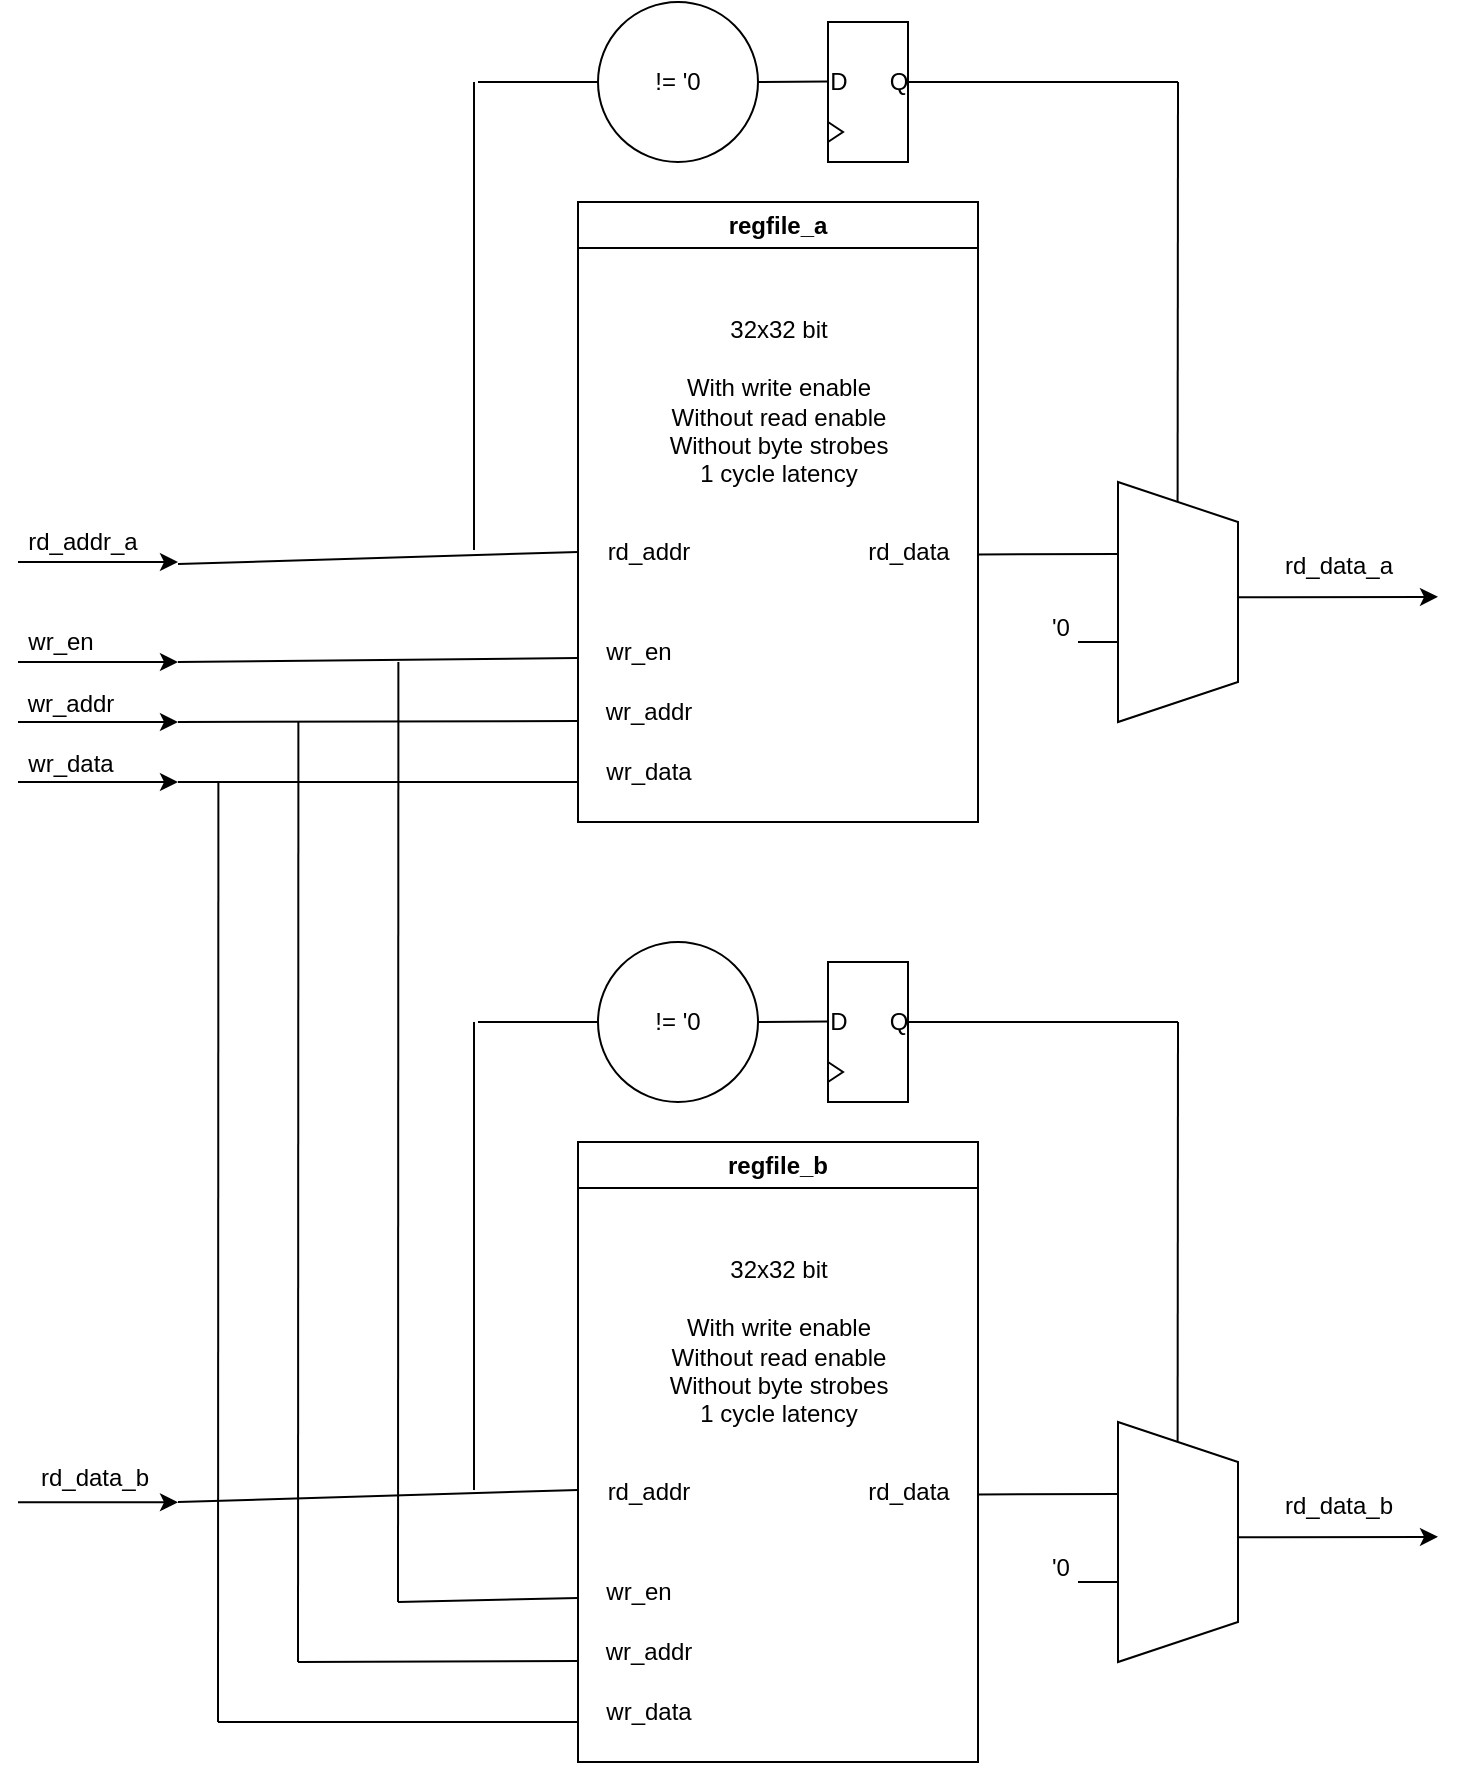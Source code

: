 <mxfile version="24.7.10">
  <diagram name="Page-1" id="rVEvB9oO7Ewsfvyc5TNv">
    <mxGraphModel dx="1753" dy="935" grid="1" gridSize="10" guides="1" tooltips="1" connect="1" arrows="1" fold="1" page="1" pageScale="1" pageWidth="850" pageHeight="1100" math="0" shadow="0">
      <root>
        <mxCell id="0" />
        <mxCell id="1" parent="0" />
        <mxCell id="pMKNGS_N2-amHeIi_u-J-4" value="regfile_a" style="swimlane;whiteSpace=wrap;html=1;" parent="1" vertex="1">
          <mxGeometry x="354" y="190" width="200" height="310" as="geometry" />
        </mxCell>
        <mxCell id="pMKNGS_N2-amHeIi_u-J-5" value="&lt;div&gt;32x32 bit&lt;/div&gt;&lt;div&gt;&lt;br&gt;&lt;/div&gt;&lt;div&gt;With write enable&lt;/div&gt;&lt;div&gt;Without read enable&lt;br&gt;&lt;/div&gt;&lt;div&gt;Without byte strobes&lt;/div&gt;&lt;div&gt;1 cycle latency&lt;br&gt;&lt;/div&gt;" style="text;html=1;align=center;verticalAlign=middle;resizable=0;points=[];autosize=1;strokeColor=none;fillColor=none;" parent="pMKNGS_N2-amHeIi_u-J-4" vertex="1">
          <mxGeometry x="30" y="50" width="140" height="100" as="geometry" />
        </mxCell>
        <mxCell id="pMKNGS_N2-amHeIi_u-J-6" value="rd_addr" style="text;html=1;align=center;verticalAlign=middle;resizable=0;points=[];autosize=1;strokeColor=none;fillColor=none;" parent="pMKNGS_N2-amHeIi_u-J-4" vertex="1">
          <mxGeometry y="160" width="70" height="30" as="geometry" />
        </mxCell>
        <mxCell id="pMKNGS_N2-amHeIi_u-J-18" value="&lt;div&gt;wr_en&lt;/div&gt;" style="text;html=1;align=center;verticalAlign=middle;resizable=0;points=[];autosize=1;strokeColor=none;fillColor=none;" parent="pMKNGS_N2-amHeIi_u-J-4" vertex="1">
          <mxGeometry y="210" width="60" height="30" as="geometry" />
        </mxCell>
        <mxCell id="pMKNGS_N2-amHeIi_u-J-16" value="&lt;div&gt;wr_addr&lt;br&gt;&lt;/div&gt;" style="text;html=1;align=center;verticalAlign=middle;resizable=0;points=[];autosize=1;strokeColor=none;fillColor=none;" parent="pMKNGS_N2-amHeIi_u-J-4" vertex="1">
          <mxGeometry y="240" width="70" height="30" as="geometry" />
        </mxCell>
        <mxCell id="pMKNGS_N2-amHeIi_u-J-17" value="&lt;div&gt;wr_data&lt;/div&gt;" style="text;html=1;align=center;verticalAlign=middle;resizable=0;points=[];autosize=1;strokeColor=none;fillColor=none;" parent="pMKNGS_N2-amHeIi_u-J-4" vertex="1">
          <mxGeometry y="270" width="70" height="30" as="geometry" />
        </mxCell>
        <mxCell id="pMKNGS_N2-amHeIi_u-J-19" value="&lt;div&gt;rd_data&lt;/div&gt;" style="text;html=1;align=center;verticalAlign=middle;resizable=0;points=[];autosize=1;strokeColor=none;fillColor=none;" parent="pMKNGS_N2-amHeIi_u-J-4" vertex="1">
          <mxGeometry x="130" y="160" width="70" height="30" as="geometry" />
        </mxCell>
        <mxCell id="pMKNGS_N2-amHeIi_u-J-20" value="!= &#39;0" style="ellipse;whiteSpace=wrap;html=1;aspect=fixed;" parent="1" vertex="1">
          <mxGeometry x="364" y="90" width="80" height="80" as="geometry" />
        </mxCell>
        <mxCell id="pMKNGS_N2-amHeIi_u-J-22" value="" style="endArrow=none;html=1;rounded=0;" parent="1" edge="1">
          <mxGeometry width="50" height="50" relative="1" as="geometry">
            <mxPoint x="302" y="364" as="sourcePoint" />
            <mxPoint x="302" y="130" as="targetPoint" />
          </mxGeometry>
        </mxCell>
        <mxCell id="pMKNGS_N2-amHeIi_u-J-24" value="" style="endArrow=none;html=1;rounded=0;" parent="1" edge="1">
          <mxGeometry width="50" height="50" relative="1" as="geometry">
            <mxPoint x="304" y="130" as="sourcePoint" />
            <mxPoint x="364" y="130" as="targetPoint" />
          </mxGeometry>
        </mxCell>
        <mxCell id="pMKNGS_N2-amHeIi_u-J-25" value="" style="rounded=0;whiteSpace=wrap;html=1;" parent="1" vertex="1">
          <mxGeometry x="479" y="100" width="40" height="70" as="geometry" />
        </mxCell>
        <mxCell id="pMKNGS_N2-amHeIi_u-J-26" value="" style="triangle;whiteSpace=wrap;html=1;" parent="1" vertex="1">
          <mxGeometry x="479" y="150" width="7.5" height="10" as="geometry" />
        </mxCell>
        <mxCell id="pMKNGS_N2-amHeIi_u-J-27" value="&lt;div&gt;D&lt;/div&gt;" style="text;html=1;align=center;verticalAlign=middle;resizable=0;points=[];autosize=1;strokeColor=none;fillColor=none;" parent="1" vertex="1">
          <mxGeometry x="469" y="115" width="30" height="30" as="geometry" />
        </mxCell>
        <mxCell id="pMKNGS_N2-amHeIi_u-J-28" value="" style="endArrow=none;html=1;rounded=0;" parent="1" edge="1">
          <mxGeometry width="50" height="50" relative="1" as="geometry">
            <mxPoint x="444" y="130" as="sourcePoint" />
            <mxPoint x="479" y="129.8" as="targetPoint" />
          </mxGeometry>
        </mxCell>
        <mxCell id="pMKNGS_N2-amHeIi_u-J-29" value="&lt;div&gt;Q&lt;/div&gt;" style="text;html=1;align=center;verticalAlign=middle;resizable=0;points=[];autosize=1;strokeColor=none;fillColor=none;" parent="1" vertex="1">
          <mxGeometry x="499" y="115" width="30" height="30" as="geometry" />
        </mxCell>
        <mxCell id="pMKNGS_N2-amHeIi_u-J-30" value="" style="shape=trapezoid;perimeter=trapezoidPerimeter;whiteSpace=wrap;html=1;fixedSize=1;direction=south;" parent="1" vertex="1">
          <mxGeometry x="624" y="330" width="60" height="120" as="geometry" />
        </mxCell>
        <mxCell id="pMKNGS_N2-amHeIi_u-J-31" value="" style="endArrow=none;html=1;rounded=0;entryX=0.333;entryY=1;entryDx=0;entryDy=0;entryPerimeter=0;" parent="1" edge="1">
          <mxGeometry width="50" height="50" relative="1" as="geometry">
            <mxPoint x="554" y="366.2" as="sourcePoint" />
            <mxPoint x="624" y="365.96" as="targetPoint" />
          </mxGeometry>
        </mxCell>
        <mxCell id="pMKNGS_N2-amHeIi_u-J-32" value="" style="endArrow=none;html=1;rounded=0;entryX=0.333;entryY=1;entryDx=0;entryDy=0;entryPerimeter=0;" parent="1" edge="1">
          <mxGeometry width="50" height="50" relative="1" as="geometry">
            <mxPoint x="604" y="410" as="sourcePoint" />
            <mxPoint x="624" y="410" as="targetPoint" />
          </mxGeometry>
        </mxCell>
        <mxCell id="pMKNGS_N2-amHeIi_u-J-33" value="&#39;0" style="text;html=1;align=center;verticalAlign=middle;resizable=0;points=[];autosize=1;strokeColor=none;fillColor=none;" parent="1" vertex="1">
          <mxGeometry x="580" y="388" width="30" height="30" as="geometry" />
        </mxCell>
        <mxCell id="pMKNGS_N2-amHeIi_u-J-35" value="" style="endArrow=none;html=1;rounded=0;" parent="1" edge="1">
          <mxGeometry width="50" height="50" relative="1" as="geometry">
            <mxPoint x="519" y="130" as="sourcePoint" />
            <mxPoint x="654" y="130" as="targetPoint" />
          </mxGeometry>
        </mxCell>
        <mxCell id="pMKNGS_N2-amHeIi_u-J-36" value="" style="endArrow=none;html=1;rounded=0;" parent="1" edge="1">
          <mxGeometry width="50" height="50" relative="1" as="geometry">
            <mxPoint x="653.8" y="340" as="sourcePoint" />
            <mxPoint x="654" y="130" as="targetPoint" />
          </mxGeometry>
        </mxCell>
        <mxCell id="pMKNGS_N2-amHeIi_u-J-37" value="" style="endArrow=none;html=1;rounded=0;entryX=0;entryY=0.333;entryDx=0;entryDy=0;entryPerimeter=0;" parent="1" edge="1">
          <mxGeometry width="50" height="50" relative="1" as="geometry">
            <mxPoint x="154" y="420" as="sourcePoint" />
            <mxPoint x="354" y="418" as="targetPoint" />
          </mxGeometry>
        </mxCell>
        <mxCell id="pMKNGS_N2-amHeIi_u-J-38" value="" style="endArrow=none;html=1;rounded=0;entryX=0;entryY=0.333;entryDx=0;entryDy=0;entryPerimeter=0;" parent="1" edge="1">
          <mxGeometry width="50" height="50" relative="1" as="geometry">
            <mxPoint x="154" y="450" as="sourcePoint" />
            <mxPoint x="354" y="449.52" as="targetPoint" />
          </mxGeometry>
        </mxCell>
        <mxCell id="pMKNGS_N2-amHeIi_u-J-39" value="" style="endArrow=none;html=1;rounded=0;entryX=0;entryY=0.333;entryDx=0;entryDy=0;entryPerimeter=0;" parent="1" edge="1">
          <mxGeometry width="50" height="50" relative="1" as="geometry">
            <mxPoint x="154" y="480" as="sourcePoint" />
            <mxPoint x="354" y="480" as="targetPoint" />
          </mxGeometry>
        </mxCell>
        <mxCell id="pMKNGS_N2-amHeIi_u-J-65" value="regfile_b" style="swimlane;whiteSpace=wrap;html=1;" parent="1" vertex="1">
          <mxGeometry x="354" y="660" width="200" height="310" as="geometry" />
        </mxCell>
        <mxCell id="pMKNGS_N2-amHeIi_u-J-66" value="&lt;div&gt;32x32 bit&lt;/div&gt;&lt;div&gt;&lt;br&gt;&lt;/div&gt;&lt;div&gt;With write enable&lt;/div&gt;&lt;div&gt;Without read enable&lt;br&gt;&lt;/div&gt;&lt;div&gt;Without byte strobes&lt;/div&gt;&lt;div&gt;1 cycle latency&lt;br&gt;&lt;/div&gt;" style="text;html=1;align=center;verticalAlign=middle;resizable=0;points=[];autosize=1;strokeColor=none;fillColor=none;" parent="pMKNGS_N2-amHeIi_u-J-65" vertex="1">
          <mxGeometry x="30" y="50" width="140" height="100" as="geometry" />
        </mxCell>
        <mxCell id="pMKNGS_N2-amHeIi_u-J-67" value="rd_addr" style="text;html=1;align=center;verticalAlign=middle;resizable=0;points=[];autosize=1;strokeColor=none;fillColor=none;" parent="pMKNGS_N2-amHeIi_u-J-65" vertex="1">
          <mxGeometry y="160" width="70" height="30" as="geometry" />
        </mxCell>
        <mxCell id="pMKNGS_N2-amHeIi_u-J-68" value="&lt;div&gt;wr_en&lt;/div&gt;" style="text;html=1;align=center;verticalAlign=middle;resizable=0;points=[];autosize=1;strokeColor=none;fillColor=none;" parent="pMKNGS_N2-amHeIi_u-J-65" vertex="1">
          <mxGeometry y="210" width="60" height="30" as="geometry" />
        </mxCell>
        <mxCell id="pMKNGS_N2-amHeIi_u-J-69" value="&lt;div&gt;wr_addr&lt;br&gt;&lt;/div&gt;" style="text;html=1;align=center;verticalAlign=middle;resizable=0;points=[];autosize=1;strokeColor=none;fillColor=none;" parent="pMKNGS_N2-amHeIi_u-J-65" vertex="1">
          <mxGeometry y="240" width="70" height="30" as="geometry" />
        </mxCell>
        <mxCell id="pMKNGS_N2-amHeIi_u-J-70" value="&lt;div&gt;wr_data&lt;/div&gt;" style="text;html=1;align=center;verticalAlign=middle;resizable=0;points=[];autosize=1;strokeColor=none;fillColor=none;" parent="pMKNGS_N2-amHeIi_u-J-65" vertex="1">
          <mxGeometry y="270" width="70" height="30" as="geometry" />
        </mxCell>
        <mxCell id="pMKNGS_N2-amHeIi_u-J-71" value="&lt;div&gt;rd_data&lt;/div&gt;" style="text;html=1;align=center;verticalAlign=middle;resizable=0;points=[];autosize=1;strokeColor=none;fillColor=none;" parent="pMKNGS_N2-amHeIi_u-J-65" vertex="1">
          <mxGeometry x="130" y="160" width="70" height="30" as="geometry" />
        </mxCell>
        <mxCell id="pMKNGS_N2-amHeIi_u-J-72" value="!= &#39;0" style="ellipse;whiteSpace=wrap;html=1;aspect=fixed;" parent="1" vertex="1">
          <mxGeometry x="364" y="560" width="80" height="80" as="geometry" />
        </mxCell>
        <mxCell id="pMKNGS_N2-amHeIi_u-J-73" value="" style="endArrow=none;html=1;rounded=0;entryX=0;entryY=0.333;entryDx=0;entryDy=0;entryPerimeter=0;" parent="1" edge="1">
          <mxGeometry width="50" height="50" relative="1" as="geometry">
            <mxPoint x="154" y="840" as="sourcePoint" />
            <mxPoint x="354" y="833.99" as="targetPoint" />
          </mxGeometry>
        </mxCell>
        <mxCell id="pMKNGS_N2-amHeIi_u-J-74" value="" style="endArrow=none;html=1;rounded=0;" parent="1" edge="1">
          <mxGeometry width="50" height="50" relative="1" as="geometry">
            <mxPoint x="302" y="834" as="sourcePoint" />
            <mxPoint x="302" y="600" as="targetPoint" />
          </mxGeometry>
        </mxCell>
        <mxCell id="pMKNGS_N2-amHeIi_u-J-75" value="" style="endArrow=none;html=1;rounded=0;" parent="1" edge="1">
          <mxGeometry width="50" height="50" relative="1" as="geometry">
            <mxPoint x="304" y="600" as="sourcePoint" />
            <mxPoint x="364" y="600" as="targetPoint" />
          </mxGeometry>
        </mxCell>
        <mxCell id="pMKNGS_N2-amHeIi_u-J-76" value="" style="rounded=0;whiteSpace=wrap;html=1;" parent="1" vertex="1">
          <mxGeometry x="479" y="570" width="40" height="70" as="geometry" />
        </mxCell>
        <mxCell id="pMKNGS_N2-amHeIi_u-J-77" value="" style="triangle;whiteSpace=wrap;html=1;" parent="1" vertex="1">
          <mxGeometry x="479" y="620" width="7.5" height="10" as="geometry" />
        </mxCell>
        <mxCell id="pMKNGS_N2-amHeIi_u-J-78" value="&lt;div&gt;D&lt;/div&gt;" style="text;html=1;align=center;verticalAlign=middle;resizable=0;points=[];autosize=1;strokeColor=none;fillColor=none;" parent="1" vertex="1">
          <mxGeometry x="469" y="585" width="30" height="30" as="geometry" />
        </mxCell>
        <mxCell id="pMKNGS_N2-amHeIi_u-J-79" value="" style="endArrow=none;html=1;rounded=0;" parent="1" edge="1">
          <mxGeometry width="50" height="50" relative="1" as="geometry">
            <mxPoint x="444" y="600" as="sourcePoint" />
            <mxPoint x="479" y="599.8" as="targetPoint" />
          </mxGeometry>
        </mxCell>
        <mxCell id="pMKNGS_N2-amHeIi_u-J-80" value="&lt;div&gt;Q&lt;/div&gt;" style="text;html=1;align=center;verticalAlign=middle;resizable=0;points=[];autosize=1;strokeColor=none;fillColor=none;" parent="1" vertex="1">
          <mxGeometry x="499" y="585" width="30" height="30" as="geometry" />
        </mxCell>
        <mxCell id="pMKNGS_N2-amHeIi_u-J-81" value="" style="shape=trapezoid;perimeter=trapezoidPerimeter;whiteSpace=wrap;html=1;fixedSize=1;direction=south;" parent="1" vertex="1">
          <mxGeometry x="624" y="800" width="60" height="120" as="geometry" />
        </mxCell>
        <mxCell id="pMKNGS_N2-amHeIi_u-J-82" value="" style="endArrow=none;html=1;rounded=0;entryX=0.333;entryY=1;entryDx=0;entryDy=0;entryPerimeter=0;" parent="1" edge="1">
          <mxGeometry width="50" height="50" relative="1" as="geometry">
            <mxPoint x="554" y="836.2" as="sourcePoint" />
            <mxPoint x="624" y="835.96" as="targetPoint" />
          </mxGeometry>
        </mxCell>
        <mxCell id="pMKNGS_N2-amHeIi_u-J-83" value="" style="endArrow=none;html=1;rounded=0;entryX=0.333;entryY=1;entryDx=0;entryDy=0;entryPerimeter=0;" parent="1" edge="1">
          <mxGeometry width="50" height="50" relative="1" as="geometry">
            <mxPoint x="604" y="880" as="sourcePoint" />
            <mxPoint x="624" y="880" as="targetPoint" />
          </mxGeometry>
        </mxCell>
        <mxCell id="pMKNGS_N2-amHeIi_u-J-84" value="&#39;0" style="text;html=1;align=center;verticalAlign=middle;resizable=0;points=[];autosize=1;strokeColor=none;fillColor=none;" parent="1" vertex="1">
          <mxGeometry x="580" y="858" width="30" height="30" as="geometry" />
        </mxCell>
        <mxCell id="pMKNGS_N2-amHeIi_u-J-85" value="" style="endArrow=none;html=1;rounded=0;" parent="1" edge="1">
          <mxGeometry width="50" height="50" relative="1" as="geometry">
            <mxPoint x="519" y="600" as="sourcePoint" />
            <mxPoint x="654" y="600" as="targetPoint" />
          </mxGeometry>
        </mxCell>
        <mxCell id="pMKNGS_N2-amHeIi_u-J-86" value="" style="endArrow=none;html=1;rounded=0;" parent="1" edge="1">
          <mxGeometry width="50" height="50" relative="1" as="geometry">
            <mxPoint x="653.8" y="810" as="sourcePoint" />
            <mxPoint x="654" y="600" as="targetPoint" />
          </mxGeometry>
        </mxCell>
        <mxCell id="pMKNGS_N2-amHeIi_u-J-87" value="" style="endArrow=none;html=1;rounded=0;entryX=0;entryY=0.333;entryDx=0;entryDy=0;entryPerimeter=0;" parent="1" edge="1">
          <mxGeometry width="50" height="50" relative="1" as="geometry">
            <mxPoint x="264" y="890" as="sourcePoint" />
            <mxPoint x="354" y="888" as="targetPoint" />
          </mxGeometry>
        </mxCell>
        <mxCell id="pMKNGS_N2-amHeIi_u-J-88" value="" style="endArrow=none;html=1;rounded=0;entryX=0;entryY=0.333;entryDx=0;entryDy=0;entryPerimeter=0;" parent="1" edge="1">
          <mxGeometry width="50" height="50" relative="1" as="geometry">
            <mxPoint x="214" y="920" as="sourcePoint" />
            <mxPoint x="354" y="919.52" as="targetPoint" />
          </mxGeometry>
        </mxCell>
        <mxCell id="pMKNGS_N2-amHeIi_u-J-89" value="" style="endArrow=none;html=1;rounded=0;entryX=0;entryY=0.333;entryDx=0;entryDy=0;entryPerimeter=0;" parent="1" edge="1">
          <mxGeometry width="50" height="50" relative="1" as="geometry">
            <mxPoint x="174" y="950" as="sourcePoint" />
            <mxPoint x="354" y="950" as="targetPoint" />
          </mxGeometry>
        </mxCell>
        <mxCell id="pMKNGS_N2-amHeIi_u-J-91" value="" style="endArrow=none;html=1;rounded=0;" parent="1" edge="1">
          <mxGeometry width="50" height="50" relative="1" as="geometry">
            <mxPoint x="264" y="890" as="sourcePoint" />
            <mxPoint x="264.2" y="420" as="targetPoint" />
          </mxGeometry>
        </mxCell>
        <mxCell id="pMKNGS_N2-amHeIi_u-J-92" value="" style="endArrow=none;html=1;rounded=0;" parent="1" edge="1">
          <mxGeometry width="50" height="50" relative="1" as="geometry">
            <mxPoint x="214" y="920" as="sourcePoint" />
            <mxPoint x="214.2" y="450" as="targetPoint" />
          </mxGeometry>
        </mxCell>
        <mxCell id="pMKNGS_N2-amHeIi_u-J-93" value="" style="endArrow=none;html=1;rounded=0;" parent="1" edge="1">
          <mxGeometry width="50" height="50" relative="1" as="geometry">
            <mxPoint x="174" y="950" as="sourcePoint" />
            <mxPoint x="174.2" y="480" as="targetPoint" />
          </mxGeometry>
        </mxCell>
        <mxCell id="pMKNGS_N2-amHeIi_u-J-94" value="" style="endArrow=classic;html=1;rounded=0;" parent="1" edge="1">
          <mxGeometry width="50" height="50" relative="1" as="geometry">
            <mxPoint x="684" y="857.67" as="sourcePoint" />
            <mxPoint x="784" y="857.43" as="targetPoint" />
          </mxGeometry>
        </mxCell>
        <mxCell id="pMKNGS_N2-amHeIi_u-J-95" value="rd_data_b" style="text;html=1;align=center;verticalAlign=middle;resizable=0;points=[];autosize=1;strokeColor=none;fillColor=none;" parent="1" vertex="1">
          <mxGeometry x="694" y="827.43" width="80" height="30" as="geometry" />
        </mxCell>
        <mxCell id="pMKNGS_N2-amHeIi_u-J-96" value="" style="endArrow=classic;html=1;rounded=0;" parent="1" edge="1">
          <mxGeometry width="50" height="50" relative="1" as="geometry">
            <mxPoint x="684" y="387.67" as="sourcePoint" />
            <mxPoint x="784" y="387.43" as="targetPoint" />
          </mxGeometry>
        </mxCell>
        <mxCell id="pMKNGS_N2-amHeIi_u-J-97" value="rd_data_a" style="text;html=1;align=center;verticalAlign=middle;resizable=0;points=[];autosize=1;strokeColor=none;fillColor=none;" parent="1" vertex="1">
          <mxGeometry x="694" y="357.43" width="80" height="30" as="geometry" />
        </mxCell>
        <mxCell id="pMKNGS_N2-amHeIi_u-J-98" value="" style="endArrow=none;html=1;rounded=0;entryX=0;entryY=0.333;entryDx=0;entryDy=0;entryPerimeter=0;" parent="1" edge="1">
          <mxGeometry width="50" height="50" relative="1" as="geometry">
            <mxPoint x="154" y="371.01" as="sourcePoint" />
            <mxPoint x="354" y="365" as="targetPoint" />
          </mxGeometry>
        </mxCell>
        <mxCell id="pMKNGS_N2-amHeIi_u-J-99" value="" style="endArrow=classic;html=1;rounded=0;" parent="1" edge="1">
          <mxGeometry width="50" height="50" relative="1" as="geometry">
            <mxPoint x="74" y="370" as="sourcePoint" />
            <mxPoint x="154" y="370" as="targetPoint" />
          </mxGeometry>
        </mxCell>
        <mxCell id="pMKNGS_N2-amHeIi_u-J-100" value="" style="endArrow=classic;html=1;rounded=0;" parent="1" edge="1">
          <mxGeometry width="50" height="50" relative="1" as="geometry">
            <mxPoint x="74" y="420" as="sourcePoint" />
            <mxPoint x="154" y="420" as="targetPoint" />
          </mxGeometry>
        </mxCell>
        <mxCell id="pMKNGS_N2-amHeIi_u-J-101" value="" style="endArrow=classic;html=1;rounded=0;" parent="1" edge="1">
          <mxGeometry width="50" height="50" relative="1" as="geometry">
            <mxPoint x="74" y="450" as="sourcePoint" />
            <mxPoint x="154" y="450" as="targetPoint" />
          </mxGeometry>
        </mxCell>
        <mxCell id="pMKNGS_N2-amHeIi_u-J-102" value="" style="endArrow=classic;html=1;rounded=0;" parent="1" edge="1">
          <mxGeometry width="50" height="50" relative="1" as="geometry">
            <mxPoint x="74" y="480" as="sourcePoint" />
            <mxPoint x="154" y="480" as="targetPoint" />
          </mxGeometry>
        </mxCell>
        <mxCell id="pMKNGS_N2-amHeIi_u-J-103" value="rd_addr_a" style="text;html=1;align=center;verticalAlign=middle;resizable=0;points=[];autosize=1;strokeColor=none;fillColor=none;" parent="1" vertex="1">
          <mxGeometry x="66" y="345" width="80" height="30" as="geometry" />
        </mxCell>
        <mxCell id="pMKNGS_N2-amHeIi_u-J-107" value="wr_en" style="text;html=1;align=center;verticalAlign=middle;resizable=0;points=[];autosize=1;strokeColor=none;fillColor=none;" parent="1" vertex="1">
          <mxGeometry x="65" y="395" width="60" height="30" as="geometry" />
        </mxCell>
        <mxCell id="pMKNGS_N2-amHeIi_u-J-108" value="&lt;div&gt;rd_data_b&lt;/div&gt;" style="text;html=1;align=center;verticalAlign=middle;resizable=0;points=[];autosize=1;strokeColor=none;fillColor=none;" parent="1" vertex="1">
          <mxGeometry x="72" y="813" width="80" height="30" as="geometry" />
        </mxCell>
        <mxCell id="pMKNGS_N2-amHeIi_u-J-109" value="" style="endArrow=classic;html=1;rounded=0;" parent="1" edge="1">
          <mxGeometry width="50" height="50" relative="1" as="geometry">
            <mxPoint x="74" y="840.14" as="sourcePoint" />
            <mxPoint x="154" y="840.14" as="targetPoint" />
          </mxGeometry>
        </mxCell>
        <mxCell id="pMKNGS_N2-amHeIi_u-J-110" value="wr_addr" style="text;html=1;align=center;verticalAlign=middle;resizable=0;points=[];autosize=1;strokeColor=none;fillColor=none;" parent="1" vertex="1">
          <mxGeometry x="65" y="426" width="70" height="30" as="geometry" />
        </mxCell>
        <mxCell id="pMKNGS_N2-amHeIi_u-J-111" value="&lt;div&gt;wr_data&lt;/div&gt;" style="text;html=1;align=center;verticalAlign=middle;resizable=0;points=[];autosize=1;strokeColor=none;fillColor=none;" parent="1" vertex="1">
          <mxGeometry x="65" y="456" width="70" height="30" as="geometry" />
        </mxCell>
      </root>
    </mxGraphModel>
  </diagram>
</mxfile>
